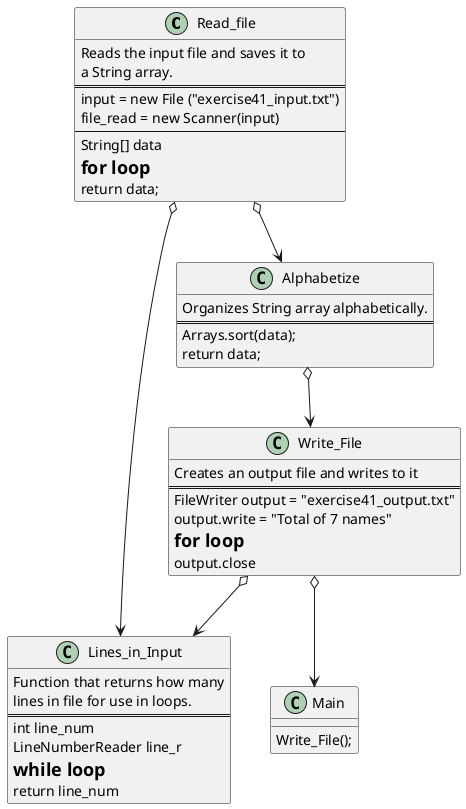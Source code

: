 @startuml
'https://plantuml.com/sequence-diagram

class Read_file {
Reads the input file and saves it to
a String array.
==
input = new File ("exercise41_input.txt")
file_read = new Scanner(input)
--
String[] data
=for loop
return data;
}

class Lines_in_Input {
Function that returns how many
lines in file for use in loops.
==
int line_num
LineNumberReader line_r
=while loop
return line_num
}

class Alphabetize {
Organizes String array alphabetically.
==
Arrays.sort(data);
return data;
}

class Write_File {
Creates an output file and writes to it
==
FileWriter output = "exercise41_output.txt"
output.write = "Total of 7 names"
=for loop
output.close
}

class Main {
Write_File();
}

Read_file o--> Lines_in_Input
Read_file o--> Alphabetize
Alphabetize o--> Write_File
Write_File o--> Lines_in_Input
Write_File o--> Main

@enduml